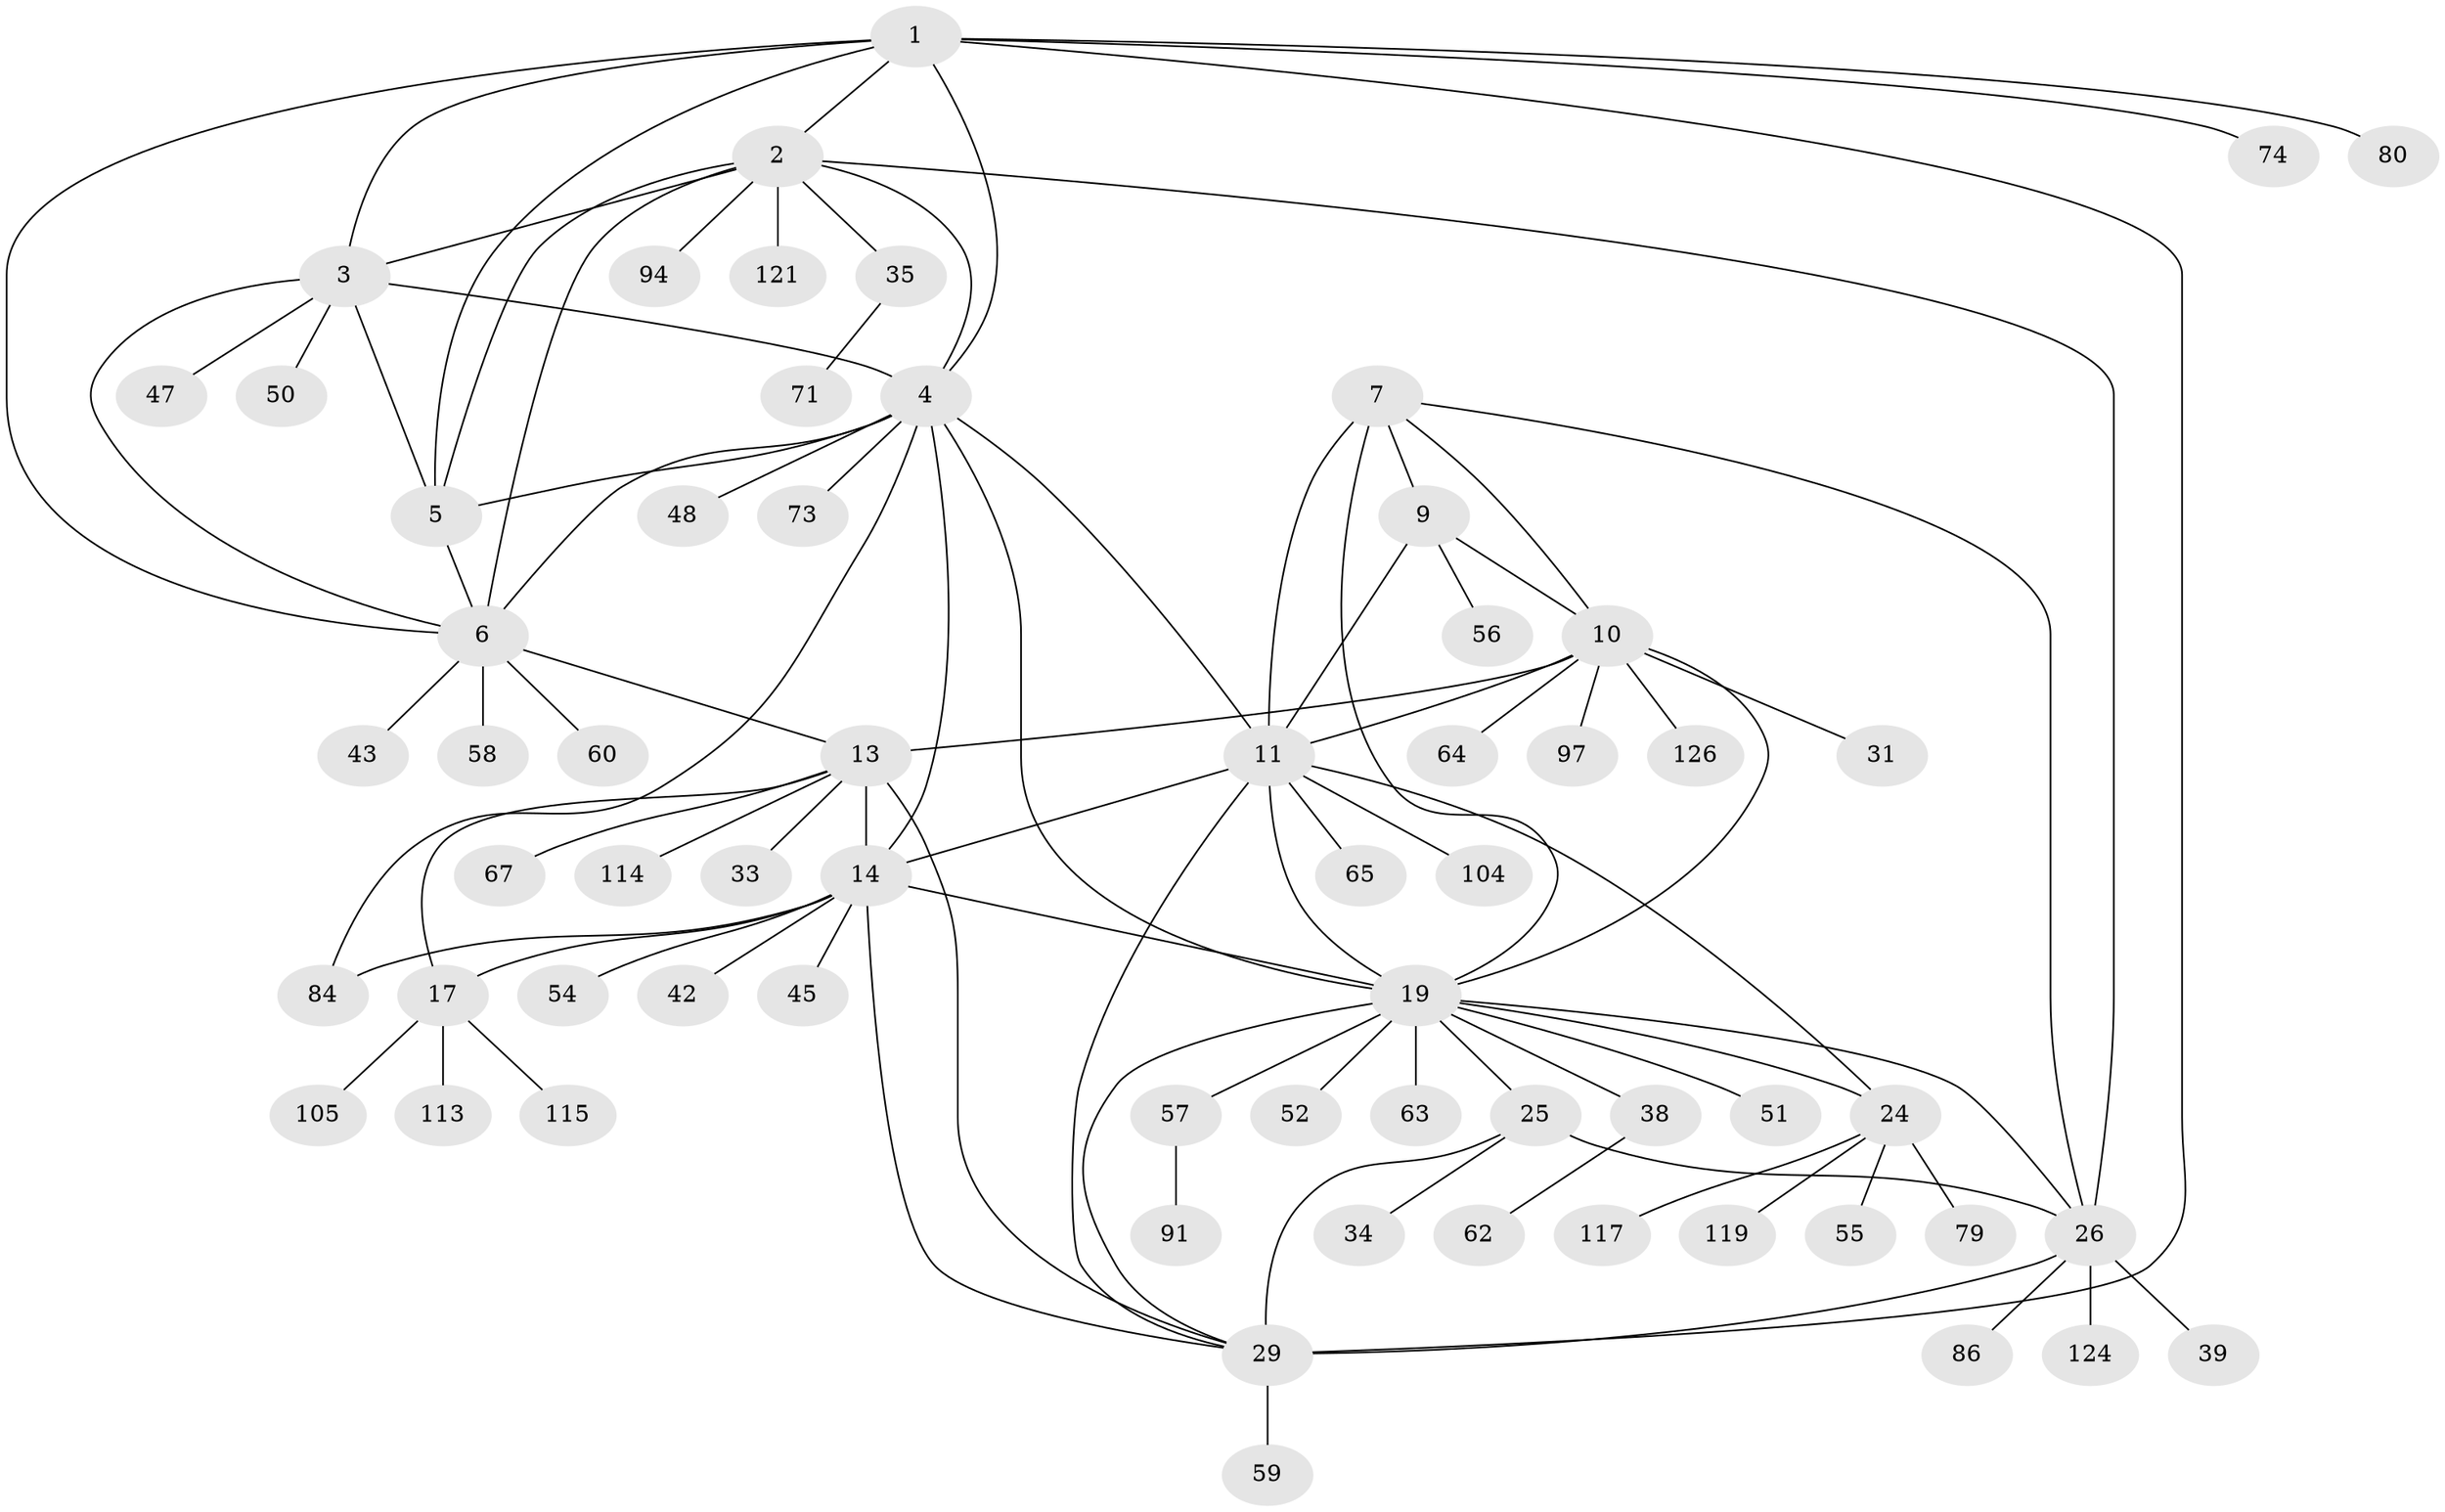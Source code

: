 // original degree distribution, {8: 0.05426356589147287, 9: 0.05426356589147287, 7: 0.023255813953488372, 11: 0.023255813953488372, 10: 0.03875968992248062, 12: 0.007751937984496124, 6: 0.023255813953488372, 13: 0.007751937984496124, 2: 0.13178294573643412, 1: 0.6124031007751938, 3: 0.023255813953488372}
// Generated by graph-tools (version 1.1) at 2025/16/03/09/25 04:16:06]
// undirected, 64 vertices, 95 edges
graph export_dot {
graph [start="1"]
  node [color=gray90,style=filled];
  1;
  2 [super="+40"];
  3;
  4;
  5 [super="+78+99"];
  6 [super="+46"];
  7 [super="+8"];
  9 [super="+125+72"];
  10 [super="+66"];
  11 [super="+49+70+12"];
  13;
  14 [super="+69+127+96+36+15"];
  17;
  19 [super="+21+76+100+111+20+22"];
  24;
  25;
  26 [super="+28"];
  29 [super="+61+41+83+30+53"];
  31 [super="+120"];
  33;
  34;
  35;
  38;
  39;
  42;
  43;
  45;
  47;
  48;
  50;
  51;
  52;
  54;
  55 [super="+103"];
  56;
  57;
  58;
  59;
  60;
  62;
  63;
  64 [super="+81"];
  65;
  67;
  71;
  73 [super="+110"];
  74;
  79;
  80;
  84 [super="+118"];
  86;
  91;
  94;
  97;
  104;
  105;
  113;
  114;
  115;
  117;
  119;
  121;
  124;
  126;
  1 -- 2;
  1 -- 3;
  1 -- 4;
  1 -- 5;
  1 -- 6;
  1 -- 29;
  1 -- 74;
  1 -- 80;
  2 -- 3;
  2 -- 4;
  2 -- 5;
  2 -- 6;
  2 -- 35;
  2 -- 94;
  2 -- 121;
  2 -- 26;
  3 -- 4;
  3 -- 5;
  3 -- 6;
  3 -- 47;
  3 -- 50;
  4 -- 5;
  4 -- 6;
  4 -- 11;
  4 -- 19;
  4 -- 48;
  4 -- 73;
  4 -- 84;
  4 -- 14;
  5 -- 6;
  6 -- 13;
  6 -- 43;
  6 -- 58;
  6 -- 60;
  7 -- 9 [weight=2];
  7 -- 10 [weight=2];
  7 -- 11 [weight=4];
  7 -- 19;
  7 -- 26;
  9 -- 10;
  9 -- 11 [weight=2];
  9 -- 56;
  10 -- 11 [weight=2];
  10 -- 31;
  10 -- 64;
  10 -- 97;
  10 -- 126;
  10 -- 19;
  10 -- 13;
  11 -- 14;
  11 -- 65;
  11 -- 104;
  11 -- 19 [weight=4];
  11 -- 24;
  11 -- 29;
  13 -- 14 [weight=4];
  13 -- 17;
  13 -- 29;
  13 -- 33;
  13 -- 67;
  13 -- 114;
  14 -- 17 [weight=4];
  14 -- 19 [weight=2];
  14 -- 42;
  14 -- 45;
  14 -- 84;
  14 -- 54;
  14 -- 29;
  17 -- 105;
  17 -- 113;
  17 -- 115;
  19 -- 24 [weight=4];
  19 -- 52;
  19 -- 38;
  19 -- 51;
  19 -- 25;
  19 -- 26 [weight=2];
  19 -- 29 [weight=2];
  19 -- 57;
  19 -- 63;
  24 -- 55;
  24 -- 79;
  24 -- 117;
  24 -- 119;
  25 -- 26 [weight=2];
  25 -- 29 [weight=2];
  25 -- 34;
  26 -- 29 [weight=4];
  26 -- 124;
  26 -- 39;
  26 -- 86;
  29 -- 59;
  35 -- 71;
  38 -- 62;
  57 -- 91;
}
